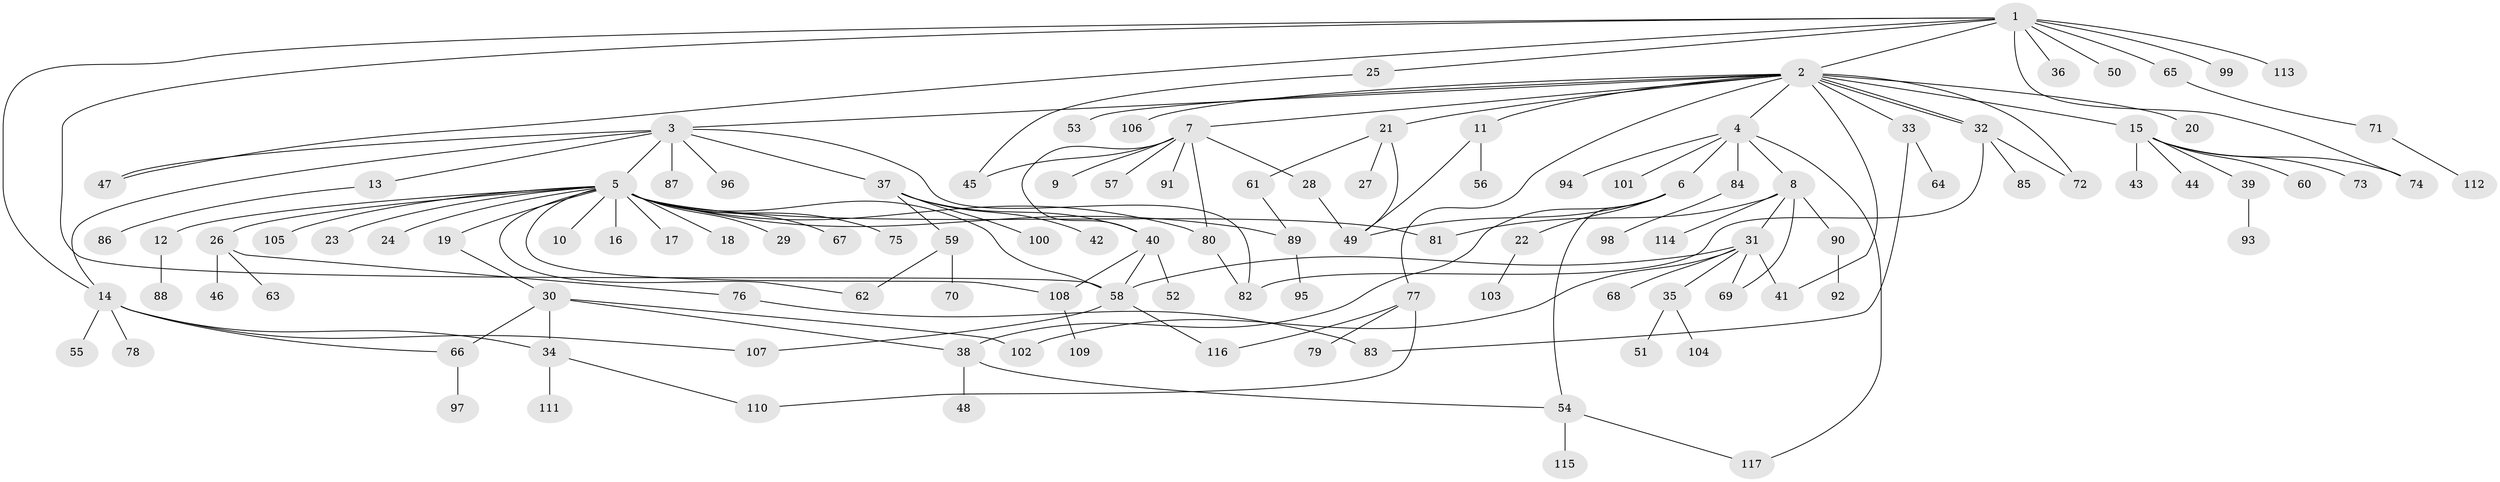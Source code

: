 // coarse degree distribution, {2: 0.23404255319148937, 5: 0.1276595744680851, 1: 0.3829787234042553, 18: 0.02127659574468085, 4: 0.10638297872340426, 7: 0.0425531914893617, 3: 0.0425531914893617, 10: 0.02127659574468085, 8: 0.02127659574468085}
// Generated by graph-tools (version 1.1) at 2025/36/03/04/25 23:36:53]
// undirected, 117 vertices, 148 edges
graph export_dot {
  node [color=gray90,style=filled];
  1;
  2;
  3;
  4;
  5;
  6;
  7;
  8;
  9;
  10;
  11;
  12;
  13;
  14;
  15;
  16;
  17;
  18;
  19;
  20;
  21;
  22;
  23;
  24;
  25;
  26;
  27;
  28;
  29;
  30;
  31;
  32;
  33;
  34;
  35;
  36;
  37;
  38;
  39;
  40;
  41;
  42;
  43;
  44;
  45;
  46;
  47;
  48;
  49;
  50;
  51;
  52;
  53;
  54;
  55;
  56;
  57;
  58;
  59;
  60;
  61;
  62;
  63;
  64;
  65;
  66;
  67;
  68;
  69;
  70;
  71;
  72;
  73;
  74;
  75;
  76;
  77;
  78;
  79;
  80;
  81;
  82;
  83;
  84;
  85;
  86;
  87;
  88;
  89;
  90;
  91;
  92;
  93;
  94;
  95;
  96;
  97;
  98;
  99;
  100;
  101;
  102;
  103;
  104;
  105;
  106;
  107;
  108;
  109;
  110;
  111;
  112;
  113;
  114;
  115;
  116;
  117;
  1 -- 2;
  1 -- 14;
  1 -- 25;
  1 -- 36;
  1 -- 47;
  1 -- 50;
  1 -- 58;
  1 -- 65;
  1 -- 74;
  1 -- 99;
  1 -- 113;
  2 -- 3;
  2 -- 4;
  2 -- 7;
  2 -- 11;
  2 -- 15;
  2 -- 20;
  2 -- 21;
  2 -- 32;
  2 -- 32;
  2 -- 33;
  2 -- 41;
  2 -- 53;
  2 -- 72;
  2 -- 77;
  2 -- 106;
  3 -- 5;
  3 -- 13;
  3 -- 14;
  3 -- 37;
  3 -- 47;
  3 -- 82;
  3 -- 87;
  3 -- 96;
  4 -- 6;
  4 -- 8;
  4 -- 84;
  4 -- 94;
  4 -- 101;
  4 -- 117;
  5 -- 10;
  5 -- 12;
  5 -- 16;
  5 -- 17;
  5 -- 18;
  5 -- 19;
  5 -- 23;
  5 -- 24;
  5 -- 26;
  5 -- 29;
  5 -- 58;
  5 -- 62;
  5 -- 67;
  5 -- 75;
  5 -- 80;
  5 -- 81;
  5 -- 89;
  5 -- 105;
  5 -- 108;
  6 -- 22;
  6 -- 38;
  6 -- 49;
  6 -- 54;
  7 -- 9;
  7 -- 28;
  7 -- 40;
  7 -- 45;
  7 -- 57;
  7 -- 80;
  7 -- 91;
  8 -- 31;
  8 -- 69;
  8 -- 81;
  8 -- 90;
  8 -- 114;
  11 -- 49;
  11 -- 56;
  12 -- 88;
  13 -- 86;
  14 -- 34;
  14 -- 55;
  14 -- 66;
  14 -- 78;
  14 -- 107;
  15 -- 39;
  15 -- 43;
  15 -- 44;
  15 -- 60;
  15 -- 73;
  15 -- 74;
  19 -- 30;
  21 -- 27;
  21 -- 49;
  21 -- 61;
  22 -- 103;
  25 -- 45;
  26 -- 46;
  26 -- 63;
  26 -- 76;
  28 -- 49;
  30 -- 34;
  30 -- 38;
  30 -- 66;
  30 -- 102;
  31 -- 35;
  31 -- 41;
  31 -- 58;
  31 -- 68;
  31 -- 69;
  31 -- 102;
  32 -- 72;
  32 -- 82;
  32 -- 85;
  33 -- 64;
  33 -- 83;
  34 -- 110;
  34 -- 111;
  35 -- 51;
  35 -- 104;
  37 -- 40;
  37 -- 42;
  37 -- 59;
  37 -- 100;
  38 -- 48;
  38 -- 54;
  39 -- 93;
  40 -- 52;
  40 -- 58;
  40 -- 108;
  54 -- 115;
  54 -- 117;
  58 -- 107;
  58 -- 116;
  59 -- 62;
  59 -- 70;
  61 -- 89;
  65 -- 71;
  66 -- 97;
  71 -- 112;
  76 -- 83;
  77 -- 79;
  77 -- 110;
  77 -- 116;
  80 -- 82;
  84 -- 98;
  89 -- 95;
  90 -- 92;
  108 -- 109;
}
